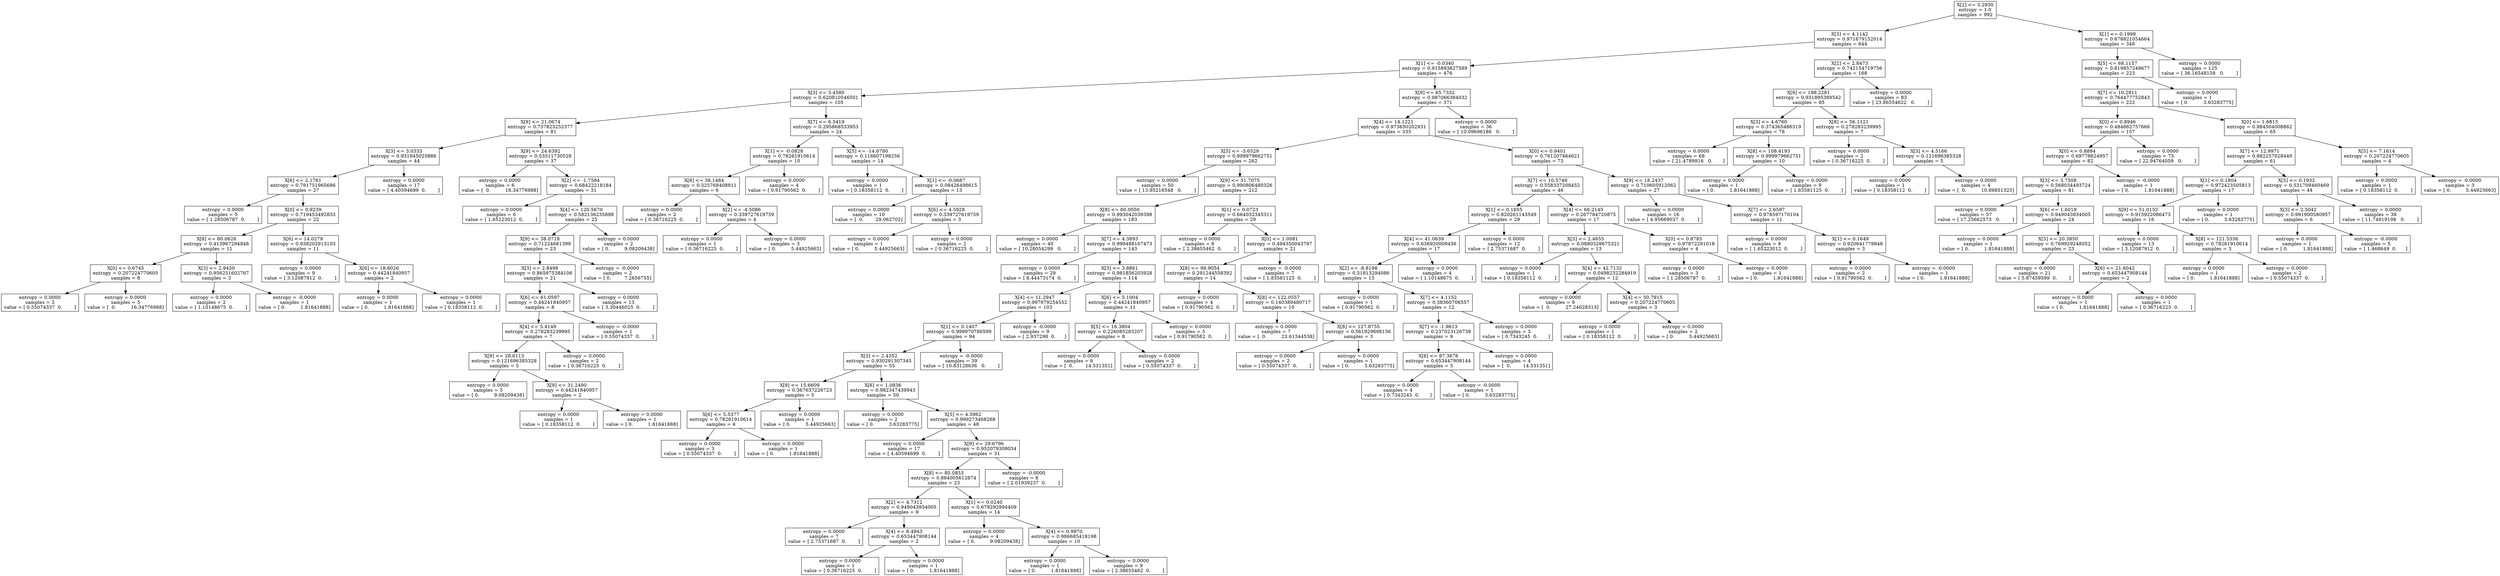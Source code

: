 digraph Tree {
0 [label="X[2] <= 5.2930\nentropy = 1.0\nsamples = 992", shape="box"] ;
1 [label="X[3] <= 4.1142\nentropy = 0.971679152014\nsamples = 644", shape="box"] ;
0 -> 1 ;
2 [label="X[1] <= -0.0340\nentropy = 0.915893827589\nsamples = 476", shape="box"] ;
1 -> 2 ;
3 [label="X[3] <= 3.4580\nentropy = 0.620810546501\nsamples = 105", shape="box"] ;
2 -> 3 ;
4 [label="X[9] <= 21.0674\nentropy = 0.737823252377\nsamples = 81", shape="box"] ;
3 -> 4 ;
5 [label="X[3] <= 3.0333\nentropy = 0.931945025886\nsamples = 44", shape="box"] ;
4 -> 5 ;
6 [label="X[6] <= 2.1761\nentropy = 0.791751965686\nsamples = 27", shape="box"] ;
5 -> 6 ;
7 [label="entropy = 0.0000\nsamples = 5\nvalue = [ 1.28506787  0.        ]", shape="box"] ;
6 -> 7 ;
8 [label="X[0] <= 0.9239\nentropy = 0.719453492833\nsamples = 22", shape="box"] ;
6 -> 8 ;
9 [label="X[8] <= 80.0626\nentropy = 0.413967294848\nsamples = 11", shape="box"] ;
8 -> 9 ;
10 [label="X[0] <= 0.6745\nentropy = 0.207224770605\nsamples = 8", shape="box"] ;
9 -> 10 ;
11 [label="entropy = 0.0000\nsamples = 3\nvalue = [ 0.55074337  0.        ]", shape="box"] ;
10 -> 11 ;
12 [label="entropy = 0.0000\nsamples = 5\nvalue = [  0.          16.34776988]", shape="box"] ;
10 -> 12 ;
13 [label="X[3] <= 2.9450\nentropy = 0.956251602767\nsamples = 3", shape="box"] ;
9 -> 13 ;
14 [label="entropy = 0.0000\nsamples = 2\nvalue = [ 1.10148675  0.        ]", shape="box"] ;
13 -> 14 ;
15 [label="entropy = -0.0000\nsamples = 1\nvalue = [ 0.          1.81641888]", shape="box"] ;
13 -> 15 ;
16 [label="X[6] <= 14.0279\nentropy = 0.938202913103\nsamples = 11", shape="box"] ;
8 -> 16 ;
17 [label="entropy = 0.0000\nsamples = 9\nvalue = [ 3.12087912  0.        ]", shape="box"] ;
16 -> 17 ;
18 [label="X[6] <= 18.6026\nentropy = 0.44241840957\nsamples = 2", shape="box"] ;
16 -> 18 ;
19 [label="entropy = 0.0000\nsamples = 1\nvalue = [ 0.          1.81641888]", shape="box"] ;
18 -> 19 ;
20 [label="entropy = 0.0000\nsamples = 1\nvalue = [ 0.18358112  0.        ]", shape="box"] ;
18 -> 20 ;
21 [label="entropy = 0.0000\nsamples = 17\nvalue = [ 4.40594699  0.        ]", shape="box"] ;
5 -> 21 ;
22 [label="X[9] <= 24.6392\nentropy = 0.53511730528\nsamples = 37", shape="box"] ;
4 -> 22 ;
23 [label="entropy = 0.0000\nsamples = 6\nvalue = [  0.          16.34776988]", shape="box"] ;
22 -> 23 ;
24 [label="X[2] <= -1.7584\nentropy = 0.68422218184\nsamples = 31", shape="box"] ;
22 -> 24 ;
25 [label="entropy = 0.0000\nsamples = 6\nvalue = [ 1.65223012  0.        ]", shape="box"] ;
24 -> 25 ;
26 [label="X[4] <= 120.5670\nentropy = 0.582136235898\nsamples = 25", shape="box"] ;
24 -> 26 ;
27 [label="X[9] <= 38.0718\nentropy = 0.71224681399\nsamples = 23", shape="box"] ;
26 -> 27 ;
28 [label="X[3] <= 2.8498\nentropy = 0.865975384106\nsamples = 21", shape="box"] ;
27 -> 28 ;
29 [label="X[6] <= 61.0597\nentropy = 0.44241840957\nsamples = 8", shape="box"] ;
28 -> 29 ;
30 [label="X[4] <= 5.4149\nentropy = 0.278283239995\nsamples = 7", shape="box"] ;
29 -> 30 ;
31 [label="X[9] <= 28.6113\nentropy = 0.121696385328\nsamples = 5", shape="box"] ;
30 -> 31 ;
32 [label="entropy = 0.0000\nsamples = 3\nvalue = [ 0.          9.08209438]", shape="box"] ;
31 -> 32 ;
33 [label="X[9] <= 31.2490\nentropy = 0.44241840957\nsamples = 2", shape="box"] ;
31 -> 33 ;
34 [label="entropy = 0.0000\nsamples = 1\nvalue = [ 0.18358112  0.        ]", shape="box"] ;
33 -> 34 ;
35 [label="entropy = 0.0000\nsamples = 1\nvalue = [ 0.          1.81641888]", shape="box"] ;
33 -> 35 ;
36 [label="entropy = 0.0000\nsamples = 2\nvalue = [ 0.36716225  0.        ]", shape="box"] ;
30 -> 36 ;
37 [label="entropy = -0.0000\nsamples = 1\nvalue = [ 0.55074337  0.        ]", shape="box"] ;
29 -> 37 ;
38 [label="entropy = 0.0000\nsamples = 13\nvalue = [ 3.30446025  0.        ]", shape="box"] ;
28 -> 38 ;
39 [label="entropy = -0.0000\nsamples = 2\nvalue = [ 0.         7.2656755]", shape="box"] ;
27 -> 39 ;
40 [label="entropy = 0.0000\nsamples = 2\nvalue = [ 0.          9.08209438]", shape="box"] ;
26 -> 40 ;
41 [label="X[7] <= 6.5419\nentropy = 0.295868533953\nsamples = 24", shape="box"] ;
3 -> 41 ;
42 [label="X[1] <= -0.0828\nentropy = 0.78261910614\nsamples = 10", shape="box"] ;
41 -> 42 ;
43 [label="X[8] <= 38.1484\nentropy = 0.525768408811\nsamples = 6", shape="box"] ;
42 -> 43 ;
44 [label="entropy = 0.0000\nsamples = 2\nvalue = [ 0.36716225  0.        ]", shape="box"] ;
43 -> 44 ;
45 [label="X[2] <= -4.5086\nentropy = 0.339727619759\nsamples = 4", shape="box"] ;
43 -> 45 ;
46 [label="entropy = 0.0000\nsamples = 1\nvalue = [ 0.36716225  0.        ]", shape="box"] ;
45 -> 46 ;
47 [label="entropy = 0.0000\nsamples = 3\nvalue = [ 0.          5.44925663]", shape="box"] ;
45 -> 47 ;
48 [label="entropy = 0.0000\nsamples = 4\nvalue = [ 0.91790562  0.        ]", shape="box"] ;
42 -> 48 ;
49 [label="X[5] <= -14.6780\nentropy = 0.116607198256\nsamples = 14", shape="box"] ;
41 -> 49 ;
50 [label="entropy = 0.0000\nsamples = 1\nvalue = [ 0.18358112  0.        ]", shape="box"] ;
49 -> 50 ;
51 [label="X[1] <= -0.0687\nentropy = 0.08426498615\nsamples = 13", shape="box"] ;
49 -> 51 ;
52 [label="entropy = 0.0000\nsamples = 10\nvalue = [  0.        29.062702]", shape="box"] ;
51 -> 52 ;
53 [label="X[6] <= 4.5928\nentropy = 0.339727619759\nsamples = 3", shape="box"] ;
51 -> 53 ;
54 [label="entropy = 0.0000\nsamples = 1\nvalue = [ 0.          5.44925663]", shape="box"] ;
53 -> 54 ;
55 [label="entropy = 0.0000\nsamples = 2\nvalue = [ 0.36716225  0.        ]", shape="box"] ;
53 -> 55 ;
56 [label="X[9] <= 65.7332\nentropy = 0.987066384032\nsamples = 371", shape="box"] ;
2 -> 56 ;
57 [label="X[4] <= 14.1221\nentropy = 0.973650202931\nsamples = 335", shape="box"] ;
56 -> 57 ;
58 [label="X[5] <= -3.6529\nentropy = 0.999979662751\nsamples = 262", shape="box"] ;
57 -> 58 ;
59 [label="entropy = 0.0000\nsamples = 50\nvalue = [ 13.95216548   0.        ]", shape="box"] ;
58 -> 59 ;
60 [label="X[9] <= 51.7075\nentropy = 0.990806480326\nsamples = 212", shape="box"] ;
58 -> 60 ;
61 [label="X[8] <= 60.0050\nentropy = 0.993042039398\nsamples = 183", shape="box"] ;
60 -> 61 ;
62 [label="entropy = 0.0000\nsamples = 40\nvalue = [ 10.28054299   0.        ]", shape="box"] ;
61 -> 62 ;
63 [label="X[7] <= 4.3893\nentropy = 0.999488167473\nsamples = 143", shape="box"] ;
61 -> 63 ;
64 [label="entropy = 0.0000\nsamples = 29\nvalue = [ 8.44473174  0.        ]", shape="box"] ;
63 -> 64 ;
65 [label="X[3] <= 3.8861\nentropy = 0.981856203928\nsamples = 114", shape="box"] ;
63 -> 65 ;
66 [label="X[4] <= 11.2947\nentropy = 0.997979254552\nsamples = 103", shape="box"] ;
65 -> 66 ;
67 [label="X[1] <= 0.1407\nentropy = 0.999970786599\nsamples = 94", shape="box"] ;
66 -> 67 ;
68 [label="X[3] <= 2.4352\nentropy = 0.930291307345\nsamples = 55", shape="box"] ;
67 -> 68 ;
69 [label="X[9] <= 15.6609\nentropy = 0.367637226723\nsamples = 5", shape="box"] ;
68 -> 69 ;
70 [label="X[6] <= 5.5377\nentropy = 0.78261910614\nsamples = 4", shape="box"] ;
69 -> 70 ;
71 [label="entropy = 0.0000\nsamples = 3\nvalue = [ 0.55074337  0.        ]", shape="box"] ;
70 -> 71 ;
72 [label="entropy = 0.0000\nsamples = 1\nvalue = [ 0.          1.81641888]", shape="box"] ;
70 -> 72 ;
73 [label="entropy = 0.0000\nsamples = 1\nvalue = [ 0.          5.44925663]", shape="box"] ;
69 -> 73 ;
74 [label="X[6] <= 1.0836\nentropy = 0.982347439943\nsamples = 50", shape="box"] ;
68 -> 74 ;
75 [label="entropy = 0.0000\nsamples = 2\nvalue = [ 0.          3.63283775]", shape="box"] ;
74 -> 75 ;
76 [label="X[5] <= 4.5962\nentropy = 0.999273468268\nsamples = 48", shape="box"] ;
74 -> 76 ;
77 [label="entropy = 0.0000\nsamples = 17\nvalue = [ 4.40594699  0.        ]", shape="box"] ;
76 -> 77 ;
78 [label="X[9] <= 29.6796\nentropy = 0.952079309034\nsamples = 31", shape="box"] ;
76 -> 78 ;
79 [label="X[8] <= 80.0853\nentropy = 0.884005612874\nsamples = 23", shape="box"] ;
78 -> 79 ;
80 [label="X[2] <= 4.7312\nentropy = 0.949043934005\nsamples = 9", shape="box"] ;
79 -> 80 ;
81 [label="entropy = 0.0000\nsamples = 7\nvalue = [ 2.75371687  0.        ]", shape="box"] ;
80 -> 81 ;
82 [label="X[4] <= 8.4943\nentropy = 0.653447908144\nsamples = 2", shape="box"] ;
80 -> 82 ;
83 [label="entropy = 0.0000\nsamples = 1\nvalue = [ 0.36716225  0.        ]", shape="box"] ;
82 -> 83 ;
84 [label="entropy = 0.0000\nsamples = 1\nvalue = [ 0.          1.81641888]", shape="box"] ;
82 -> 84 ;
85 [label="X[1] <= 0.0240\nentropy = 0.679292994409\nsamples = 14", shape="box"] ;
79 -> 85 ;
86 [label="entropy = 0.0000\nsamples = 4\nvalue = [ 0.          9.08209438]", shape="box"] ;
85 -> 86 ;
87 [label="X[4] <= 0.9970\nentropy = 0.986685418198\nsamples = 10", shape="box"] ;
85 -> 87 ;
88 [label="entropy = 0.0000\nsamples = 1\nvalue = [ 0.          1.81641888]", shape="box"] ;
87 -> 88 ;
89 [label="entropy = 0.0000\nsamples = 9\nvalue = [ 2.38655462  0.        ]", shape="box"] ;
87 -> 89 ;
90 [label="entropy = -0.0000\nsamples = 8\nvalue = [ 2.01939237  0.        ]", shape="box"] ;
78 -> 90 ;
91 [label="entropy = -0.0000\nsamples = 39\nvalue = [ 10.83128636   0.        ]", shape="box"] ;
67 -> 91 ;
92 [label="entropy = -0.0000\nsamples = 9\nvalue = [ 2.937298  0.      ]", shape="box"] ;
66 -> 92 ;
93 [label="X[6] <= 5.1004\nentropy = 0.44241840957\nsamples = 11", shape="box"] ;
65 -> 93 ;
94 [label="X[5] <= 16.3804\nentropy = 0.226085283207\nsamples = 8", shape="box"] ;
93 -> 94 ;
95 [label="entropy = 0.0000\nsamples = 6\nvalue = [  0.        14.531351]", shape="box"] ;
94 -> 95 ;
96 [label="entropy = 0.0000\nsamples = 2\nvalue = [ 0.55074337  0.        ]", shape="box"] ;
94 -> 96 ;
97 [label="entropy = 0.0000\nsamples = 3\nvalue = [ 0.91790562  0.        ]", shape="box"] ;
93 -> 97 ;
98 [label="X[1] <= 0.0723\nentropy = 0.664032345311\nsamples = 29", shape="box"] ;
60 -> 98 ;
99 [label="entropy = 0.0000\nsamples = 8\nvalue = [ 2.38655462  0.        ]", shape="box"] ;
98 -> 99 ;
100 [label="X[0] <= 1.0081\nentropy = 0.494350043797\nsamples = 21", shape="box"] ;
98 -> 100 ;
101 [label="X[8] <= 98.9054\nentropy = 0.291244558392\nsamples = 14", shape="box"] ;
100 -> 101 ;
102 [label="entropy = 0.0000\nsamples = 4\nvalue = [ 0.91790562  0.        ]", shape="box"] ;
101 -> 102 ;
103 [label="X[8] <= 122.0557\nentropy = 0.140389480717\nsamples = 10", shape="box"] ;
101 -> 103 ;
104 [label="entropy = 0.0000\nsamples = 7\nvalue = [  0.          23.61344538]", shape="box"] ;
103 -> 104 ;
105 [label="X[8] <= 127.8755\nentropy = 0.561929698156\nsamples = 3", shape="box"] ;
103 -> 105 ;
106 [label="entropy = 0.0000\nsamples = 2\nvalue = [ 0.55074337  0.        ]", shape="box"] ;
105 -> 106 ;
107 [label="entropy = 0.0000\nsamples = 1\nvalue = [ 0.          3.63283775]", shape="box"] ;
105 -> 107 ;
108 [label="entropy = -0.0000\nsamples = 7\nvalue = [ 1.83581125  0.        ]", shape="box"] ;
100 -> 108 ;
109 [label="X[0] <= 0.9401\nentropy = 0.761207464621\nsamples = 73", shape="box"] ;
57 -> 109 ;
110 [label="X[7] <= 10.5749\nentropy = 0.558337208452\nsamples = 46", shape="box"] ;
109 -> 110 ;
111 [label="X[1] <= 0.1655\nentropy = 0.820261143549\nsamples = 29", shape="box"] ;
110 -> 111 ;
112 [label="X[4] <= 41.0639\nentropy = 0.636920009456\nsamples = 17", shape="box"] ;
111 -> 112 ;
113 [label="X[2] <= -8.8198\nentropy = 0.51813294086\nsamples = 13", shape="box"] ;
112 -> 113 ;
114 [label="entropy = 0.0000\nsamples = 1\nvalue = [ 0.91790562  0.        ]", shape="box"] ;
113 -> 114 ;
115 [label="X[7] <= 4.1152\nentropy = 0.38360706557\nsamples = 12", shape="box"] ;
113 -> 115 ;
116 [label="X[7] <= -1.9613\nentropy = 0.237023126739\nsamples = 9", shape="box"] ;
115 -> 116 ;
117 [label="X[8] <= 87.3676\nentropy = 0.653447908144\nsamples = 5", shape="box"] ;
116 -> 117 ;
118 [label="entropy = 0.0000\nsamples = 4\nvalue = [ 0.7343245  0.       ]", shape="box"] ;
117 -> 118 ;
119 [label="entropy = -0.0000\nsamples = 1\nvalue = [ 0.          3.63283775]", shape="box"] ;
117 -> 119 ;
120 [label="entropy = 0.0000\nsamples = 4\nvalue = [  0.        14.531351]", shape="box"] ;
116 -> 120 ;
121 [label="entropy = 0.0000\nsamples = 3\nvalue = [ 0.7343245  0.       ]", shape="box"] ;
115 -> 121 ;
122 [label="entropy = 0.0000\nsamples = 4\nvalue = [ 1.10148675  0.        ]", shape="box"] ;
112 -> 122 ;
123 [label="entropy = 0.0000\nsamples = 12\nvalue = [ 2.75371687  0.        ]", shape="box"] ;
111 -> 123 ;
124 [label="X[4] <= 66.2145\nentropy = 0.267784720875\nsamples = 17", shape="box"] ;
110 -> 124 ;
125 [label="X[3] <= 2.4655\nentropy = 0.0880328675321\nsamples = 13", shape="box"] ;
124 -> 125 ;
126 [label="entropy = 0.0000\nsamples = 1\nvalue = [ 0.18358112  0.        ]", shape="box"] ;
125 -> 126 ;
127 [label="X[4] <= 42.7132\nentropy = 0.0498232284919\nsamples = 12", shape="box"] ;
125 -> 127 ;
128 [label="entropy = 0.0000\nsamples = 9\nvalue = [  0.          27.24628313]", shape="box"] ;
127 -> 128 ;
129 [label="X[4] <= 50.7915\nentropy = 0.207224770605\nsamples = 3", shape="box"] ;
127 -> 129 ;
130 [label="entropy = 0.0000\nsamples = 1\nvalue = [ 0.18358112  0.        ]", shape="box"] ;
129 -> 130 ;
131 [label="entropy = 0.0000\nsamples = 2\nvalue = [ 0.          5.44925663]", shape="box"] ;
129 -> 131 ;
132 [label="X[0] <= 0.8785\nentropy = 0.97872291018\nsamples = 4", shape="box"] ;
124 -> 132 ;
133 [label="entropy = 0.0000\nsamples = 3\nvalue = [ 1.28506787  0.        ]", shape="box"] ;
132 -> 133 ;
134 [label="entropy = 0.0000\nsamples = 1\nvalue = [ 0.          1.81641888]", shape="box"] ;
132 -> 134 ;
135 [label="X[9] <= 18.2437\nentropy = 0.710605912062\nsamples = 27", shape="box"] ;
109 -> 135 ;
136 [label="entropy = 0.0000\nsamples = 16\nvalue = [ 4.95669037  0.        ]", shape="box"] ;
135 -> 136 ;
137 [label="X[7] <= 2.6597\nentropy = 0.978597170104\nsamples = 11", shape="box"] ;
135 -> 137 ;
138 [label="entropy = 0.0000\nsamples = 8\nvalue = [ 1.65223012  0.        ]", shape="box"] ;
137 -> 138 ;
139 [label="X[1] <= 0.1649\nentropy = 0.920641779948\nsamples = 3", shape="box"] ;
137 -> 139 ;
140 [label="entropy = 0.0000\nsamples = 2\nvalue = [ 0.91790562  0.        ]", shape="box"] ;
139 -> 140 ;
141 [label="entropy = -0.0000\nsamples = 1\nvalue = [ 0.          1.81641888]", shape="box"] ;
139 -> 141 ;
142 [label="entropy = 0.0000\nsamples = 36\nvalue = [ 10.09696186   0.        ]", shape="box"] ;
56 -> 142 ;
143 [label="X[2] <= 2.8473\nentropy = 0.742154719756\nsamples = 168", shape="box"] ;
1 -> 143 ;
144 [label="X[9] <= 188.2281\nentropy = 0.931895389542\nsamples = 85", shape="box"] ;
143 -> 144 ;
145 [label="X[3] <= 4.6760\nentropy = 0.374365486319\nsamples = 78", shape="box"] ;
144 -> 145 ;
146 [label="entropy = 0.0000\nsamples = 68\nvalue = [ 21.4789916   0.       ]", shape="box"] ;
145 -> 146 ;
147 [label="X[8] <= 108.4193\nentropy = 0.999979662751\nsamples = 10", shape="box"] ;
145 -> 147 ;
148 [label="entropy = 0.0000\nsamples = 1\nvalue = [ 0.          1.81641888]", shape="box"] ;
147 -> 148 ;
149 [label="entropy = 0.0000\nsamples = 9\nvalue = [ 1.83581125  0.        ]", shape="box"] ;
147 -> 149 ;
150 [label="X[8] <= 56.1121\nentropy = 0.278283239995\nsamples = 7", shape="box"] ;
144 -> 150 ;
151 [label="entropy = 0.0000\nsamples = 2\nvalue = [ 0.36716225  0.        ]", shape="box"] ;
150 -> 151 ;
152 [label="X[3] <= 4.5166\nentropy = 0.121696385328\nsamples = 5", shape="box"] ;
150 -> 152 ;
153 [label="entropy = 0.0000\nsamples = 1\nvalue = [ 0.18358112  0.        ]", shape="box"] ;
152 -> 153 ;
154 [label="entropy = 0.0000\nsamples = 4\nvalue = [  0.          10.89851325]", shape="box"] ;
152 -> 154 ;
155 [label="entropy = 0.0000\nsamples = 83\nvalue = [ 23.86554622   0.        ]", shape="box"] ;
143 -> 155 ;
156 [label="X[1] <= 0.1998\nentropy = 0.678821054664\nsamples = 348", shape="box"] ;
0 -> 156 ;
157 [label="X[5] <= 68.1157\nentropy = 0.819857249677\nsamples = 223", shape="box"] ;
156 -> 157 ;
158 [label="X[7] <= 10.2811\nentropy = 0.764477752843\nsamples = 222", shape="box"] ;
157 -> 158 ;
159 [label="X[0] <= 0.8946\nentropy = 0.484662757666\nsamples = 157", shape="box"] ;
158 -> 159 ;
160 [label="X[0] <= 0.8894\nentropy = 0.69778624957\nsamples = 82", shape="box"] ;
159 -> 160 ;
161 [label="X[3] <= 3.7508\nentropy = 0.568034493724\nsamples = 81", shape="box"] ;
160 -> 161 ;
162 [label="entropy = 0.0000\nsamples = 57\nvalue = [ 17.25662573   0.        ]", shape="box"] ;
161 -> 162 ;
163 [label="X[6] <= 1.6019\nentropy = 0.949043934005\nsamples = 24", shape="box"] ;
161 -> 163 ;
164 [label="entropy = 0.0000\nsamples = 1\nvalue = [ 0.          1.81641888]", shape="box"] ;
163 -> 164 ;
165 [label="X[5] <= 20.3850\nentropy = 0.769929248052\nsamples = 23", shape="box"] ;
163 -> 165 ;
166 [label="entropy = 0.0000\nsamples = 21\nvalue = [ 5.87459599  0.        ]", shape="box"] ;
165 -> 166 ;
167 [label="X[6] <= 21.6042\nentropy = 0.653447908144\nsamples = 2", shape="box"] ;
165 -> 167 ;
168 [label="entropy = 0.0000\nsamples = 1\nvalue = [ 0.          1.81641888]", shape="box"] ;
167 -> 168 ;
169 [label="entropy = 0.0000\nsamples = 1\nvalue = [ 0.36716225  0.        ]", shape="box"] ;
167 -> 169 ;
170 [label="entropy = -0.0000\nsamples = 1\nvalue = [ 0.          1.81641888]", shape="box"] ;
160 -> 170 ;
171 [label="entropy = 0.0000\nsamples = 75\nvalue = [ 22.94764059   0.        ]", shape="box"] ;
159 -> 171 ;
172 [label="X[0] <= 1.6815\nentropy = 0.984504008862\nsamples = 65", shape="box"] ;
158 -> 172 ;
173 [label="X[7] <= 12.9971\nentropy = 0.882257028449\nsamples = 61", shape="box"] ;
172 -> 173 ;
174 [label="X[1] <= 0.1804\nentropy = 0.972423505813\nsamples = 17", shape="box"] ;
173 -> 174 ;
175 [label="X[9] <= 51.0152\nentropy = 0.915922086473\nsamples = 16", shape="box"] ;
174 -> 175 ;
176 [label="entropy = 0.0000\nsamples = 13\nvalue = [ 3.12087912  0.        ]", shape="box"] ;
175 -> 176 ;
177 [label="X[8] <= 121.5336\nentropy = 0.78261910614\nsamples = 3", shape="box"] ;
175 -> 177 ;
178 [label="entropy = 0.0000\nsamples = 1\nvalue = [ 0.          1.81641888]", shape="box"] ;
177 -> 178 ;
179 [label="entropy = 0.0000\nsamples = 2\nvalue = [ 0.55074337  0.        ]", shape="box"] ;
177 -> 179 ;
180 [label="entropy = 0.0000\nsamples = 1\nvalue = [ 0.          3.63283775]", shape="box"] ;
174 -> 180 ;
181 [label="X[5] <= 0.1932\nentropy = 0.531709460469\nsamples = 44", shape="box"] ;
173 -> 181 ;
182 [label="X[3] <= 2.5042\nentropy = 0.991900580957\nsamples = 6", shape="box"] ;
181 -> 182 ;
183 [label="entropy = 0.0000\nsamples = 1\nvalue = [ 0.          1.81641888]", shape="box"] ;
182 -> 183 ;
184 [label="entropy = -0.0000\nsamples = 5\nvalue = [ 1.468649  0.      ]", shape="box"] ;
182 -> 184 ;
185 [label="entropy = 0.0000\nsamples = 38\nvalue = [ 11.74919198   0.        ]", shape="box"] ;
181 -> 185 ;
186 [label="X[5] <= 7.1614\nentropy = 0.207224770605\nsamples = 4", shape="box"] ;
172 -> 186 ;
187 [label="entropy = 0.0000\nsamples = 1\nvalue = [ 0.18358112  0.        ]", shape="box"] ;
186 -> 187 ;
188 [label="entropy = -0.0000\nsamples = 3\nvalue = [ 0.          5.44925663]", shape="box"] ;
186 -> 188 ;
189 [label="entropy = 0.0000\nsamples = 1\nvalue = [ 0.          3.63283775]", shape="box"] ;
157 -> 189 ;
190 [label="entropy = 0.0000\nsamples = 125\nvalue = [ 36.16548158   0.        ]", shape="box"] ;
156 -> 190 ;
}